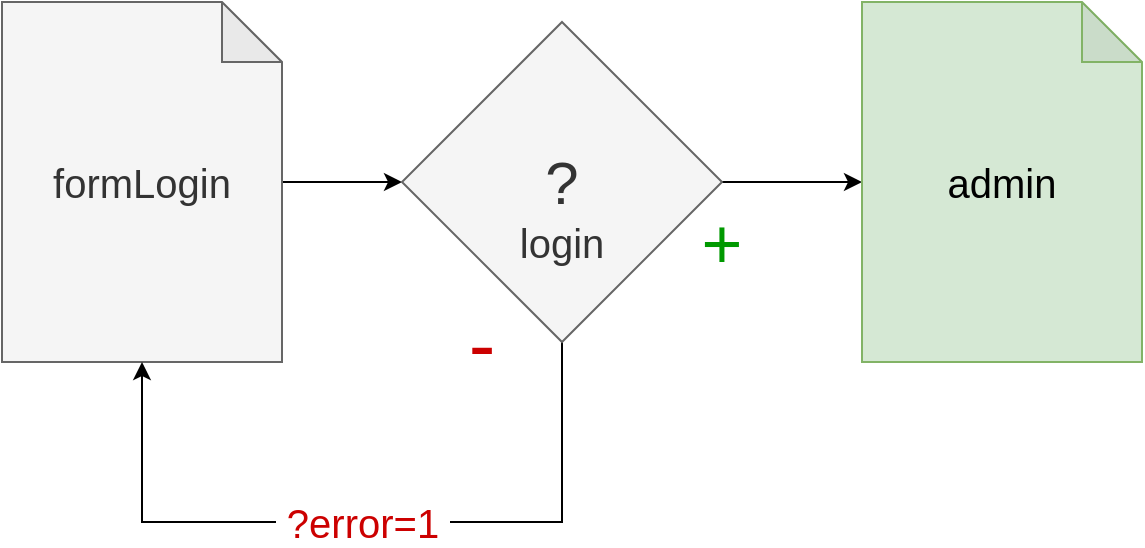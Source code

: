 <mxfile version="12.9.9" type="device"><diagram id="s5MJjb_Ufo6kXWE64WGo" name="Page-1"><mxGraphModel dx="1092" dy="989" grid="1" gridSize="10" guides="1" tooltips="1" connect="1" arrows="1" fold="1" page="1" pageScale="1" pageWidth="1169" pageHeight="827" math="0" shadow="0"><root><mxCell id="0"/><mxCell id="1" parent="0"/><mxCell id="QG1hvgtYZBWhEqfT-CGE-3" value="" style="edgeStyle=orthogonalEdgeStyle;rounded=0;orthogonalLoop=1;jettySize=auto;html=1;fontSize=20;fontColor=#333333;" edge="1" parent="1" source="QG1hvgtYZBWhEqfT-CGE-1" target="QG1hvgtYZBWhEqfT-CGE-4"><mxGeometry relative="1" as="geometry"><mxPoint x="240" y="400" as="targetPoint"/></mxGeometry></mxCell><mxCell id="QG1hvgtYZBWhEqfT-CGE-1" value="&lt;font style=&quot;font-size: 20px;&quot;&gt;formLogin&lt;/font&gt;" style="shape=note;whiteSpace=wrap;html=1;backgroundOutline=1;darkOpacity=0.05;fillColor=#f5f5f5;strokeColor=#666666;fontColor=#333333;fontSize=20;" vertex="1" parent="1"><mxGeometry x="50" y="310" width="140" height="180" as="geometry"/></mxCell><mxCell id="QG1hvgtYZBWhEqfT-CGE-7" value="" style="edgeStyle=orthogonalEdgeStyle;rounded=0;orthogonalLoop=1;jettySize=auto;html=1;fontSize=20;fontColor=#333333;entryX=0;entryY=0.5;entryDx=0;entryDy=0;entryPerimeter=0;" edge="1" parent="1" source="QG1hvgtYZBWhEqfT-CGE-4" target="QG1hvgtYZBWhEqfT-CGE-9"><mxGeometry relative="1" as="geometry"><mxPoint x="460" y="400" as="targetPoint"/></mxGeometry></mxCell><mxCell id="QG1hvgtYZBWhEqfT-CGE-14" value="&amp;nbsp;&lt;font color=&quot;#cc0000&quot;&gt;?error=1&lt;/font&gt;&amp;nbsp;" style="edgeStyle=orthogonalEdgeStyle;rounded=0;orthogonalLoop=1;jettySize=auto;html=1;fontSize=20;fontColor=#333333;entryX=0.5;entryY=1;entryDx=0;entryDy=0;entryPerimeter=0;" edge="1" parent="1" source="QG1hvgtYZBWhEqfT-CGE-4" target="QG1hvgtYZBWhEqfT-CGE-1"><mxGeometry relative="1" as="geometry"><mxPoint x="120" y="650" as="targetPoint"/><Array as="points"><mxPoint x="330" y="570"/><mxPoint x="120" y="570"/></Array></mxGeometry></mxCell><mxCell id="QG1hvgtYZBWhEqfT-CGE-4" value="&lt;font style=&quot;font-size: 30px&quot;&gt;?&lt;/font&gt;" style="rhombus;whiteSpace=wrap;html=1;strokeColor=#666666;fillColor=#f5f5f5;fontSize=20;fontColor=#333333;" vertex="1" parent="1"><mxGeometry x="250" y="320" width="160" height="160" as="geometry"/></mxCell><mxCell id="QG1hvgtYZBWhEqfT-CGE-9" value="&lt;font style=&quot;font-size: 20px&quot;&gt;admin&lt;/font&gt;" style="shape=note;whiteSpace=wrap;html=1;backgroundOutline=1;darkOpacity=0.05;fillColor=#d5e8d4;strokeColor=#82b366;fontSize=20;" vertex="1" parent="1"><mxGeometry x="480" y="310" width="140" height="180" as="geometry"/></mxCell><mxCell id="QG1hvgtYZBWhEqfT-CGE-10" value="&lt;font style=&quot;font-size: 35px&quot; color=&quot;#009900&quot;&gt;+&lt;/font&gt;" style="text;html=1;strokeColor=none;fillColor=none;align=center;verticalAlign=middle;whiteSpace=wrap;rounded=0;fontSize=20;fontColor=#333333;" vertex="1" parent="1"><mxGeometry x="390" y="420" width="40" height="20" as="geometry"/></mxCell><mxCell id="QG1hvgtYZBWhEqfT-CGE-11" value="&lt;font style=&quot;font-size: 40px&quot; color=&quot;#cc0000&quot;&gt;-&lt;/font&gt;" style="text;html=1;strokeColor=none;fillColor=none;align=center;verticalAlign=middle;whiteSpace=wrap;rounded=0;fontSize=20;fontColor=#333333;" vertex="1" parent="1"><mxGeometry x="270" y="470" width="40" height="20" as="geometry"/></mxCell><mxCell id="QG1hvgtYZBWhEqfT-CGE-12" value="login" style="text;html=1;strokeColor=none;fillColor=none;align=center;verticalAlign=middle;whiteSpace=wrap;rounded=0;fontSize=20;fontColor=#333333;" vertex="1" parent="1"><mxGeometry x="310" y="420" width="40" height="20" as="geometry"/></mxCell></root></mxGraphModel></diagram></mxfile>